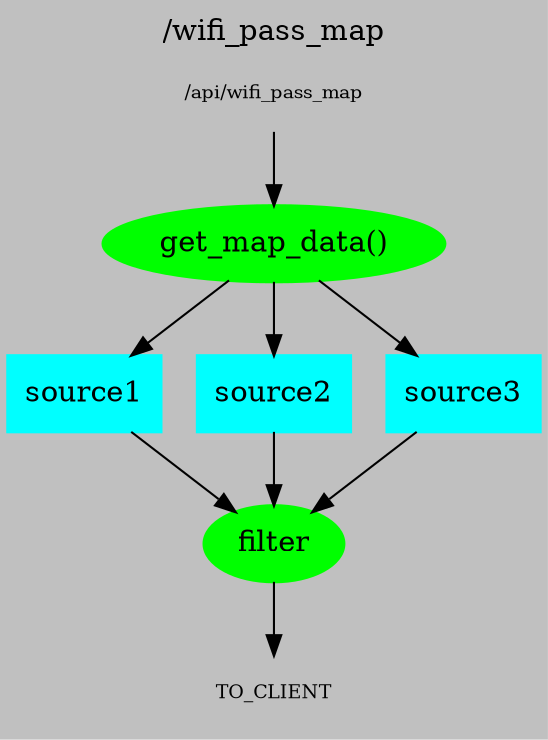 digraph G {

    bgcolor="gray";

    labelloc="t";
    label="/wifi_pass_map";

    node [shape=none]
    FROM_CLIENT [label="/api/wifi_pass_map", fontsize=9]
    TO_CLIENT [fontsize=9]

    node [shape=box, style=filled, penwidth=2, color=cyan];
    source1
    source2
    source3

    node [shape=oval, style=filled, color=green];
    get_map_data [label="get_map_data()"];


    //realitions
    FROM_CLIENT -> get_map_data

    get_map_data -> source1
    get_map_data -> source2
    get_map_data -> source3

    source1 -> filter;
    source2 -> filter;
    source3 -> filter;

    filter -> TO_CLIENT
}
